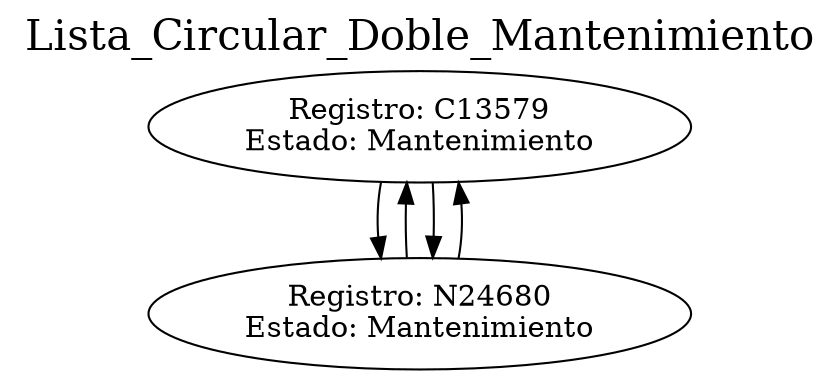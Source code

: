digraph G { randir = LR;
label = "Lista_Circular_Doble_Mantenimiento";
labelloc = "t";
fontsize = 20;
"Registro: C13579
Estado: Mantenimiento"->"Registro: N24680
Estado: Mantenimiento"->"Registro: C13579
Estado: Mantenimiento"->"Registro: N24680
Estado: Mantenimiento"->"Registro: C13579
Estado: Mantenimiento" ; }